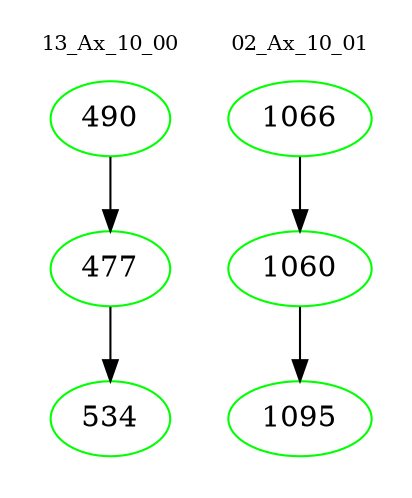 digraph{
subgraph cluster_0 {
color = white
label = "13_Ax_10_00";
fontsize=10;
T0_490 [label="490", color="green"]
T0_490 -> T0_477 [color="black"]
T0_477 [label="477", color="green"]
T0_477 -> T0_534 [color="black"]
T0_534 [label="534", color="green"]
}
subgraph cluster_1 {
color = white
label = "02_Ax_10_01";
fontsize=10;
T1_1066 [label="1066", color="green"]
T1_1066 -> T1_1060 [color="black"]
T1_1060 [label="1060", color="green"]
T1_1060 -> T1_1095 [color="black"]
T1_1095 [label="1095", color="green"]
}
}

